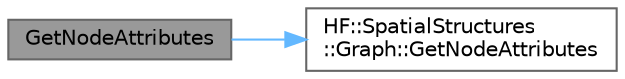 digraph "GetNodeAttributes"
{
 // LATEX_PDF_SIZE
  bgcolor="transparent";
  edge [fontname=Helvetica,fontsize=10,labelfontname=Helvetica,labelfontsize=10];
  node [fontname=Helvetica,fontsize=10,shape=box,height=0.2,width=0.4];
  rankdir="LR";
  Node1 [label="GetNodeAttributes",height=0.2,width=0.4,color="gray40", fillcolor="grey60", style="filled", fontcolor="black",tooltip="Retrieve node attribute values from *g."];
  Node1 -> Node2 [color="steelblue1",style="solid"];
  Node2 [label="HF::SpatialStructures\l::Graph::GetNodeAttributes",height=0.2,width=0.4,color="grey40", fillcolor="white", style="filled",URL="$a01551.html#aedd218785fbf6dabaa2fba2dca738618",tooltip="Get the score for the given attribute of every node in the graph. Nodes that do not have a score for ..."];
}
